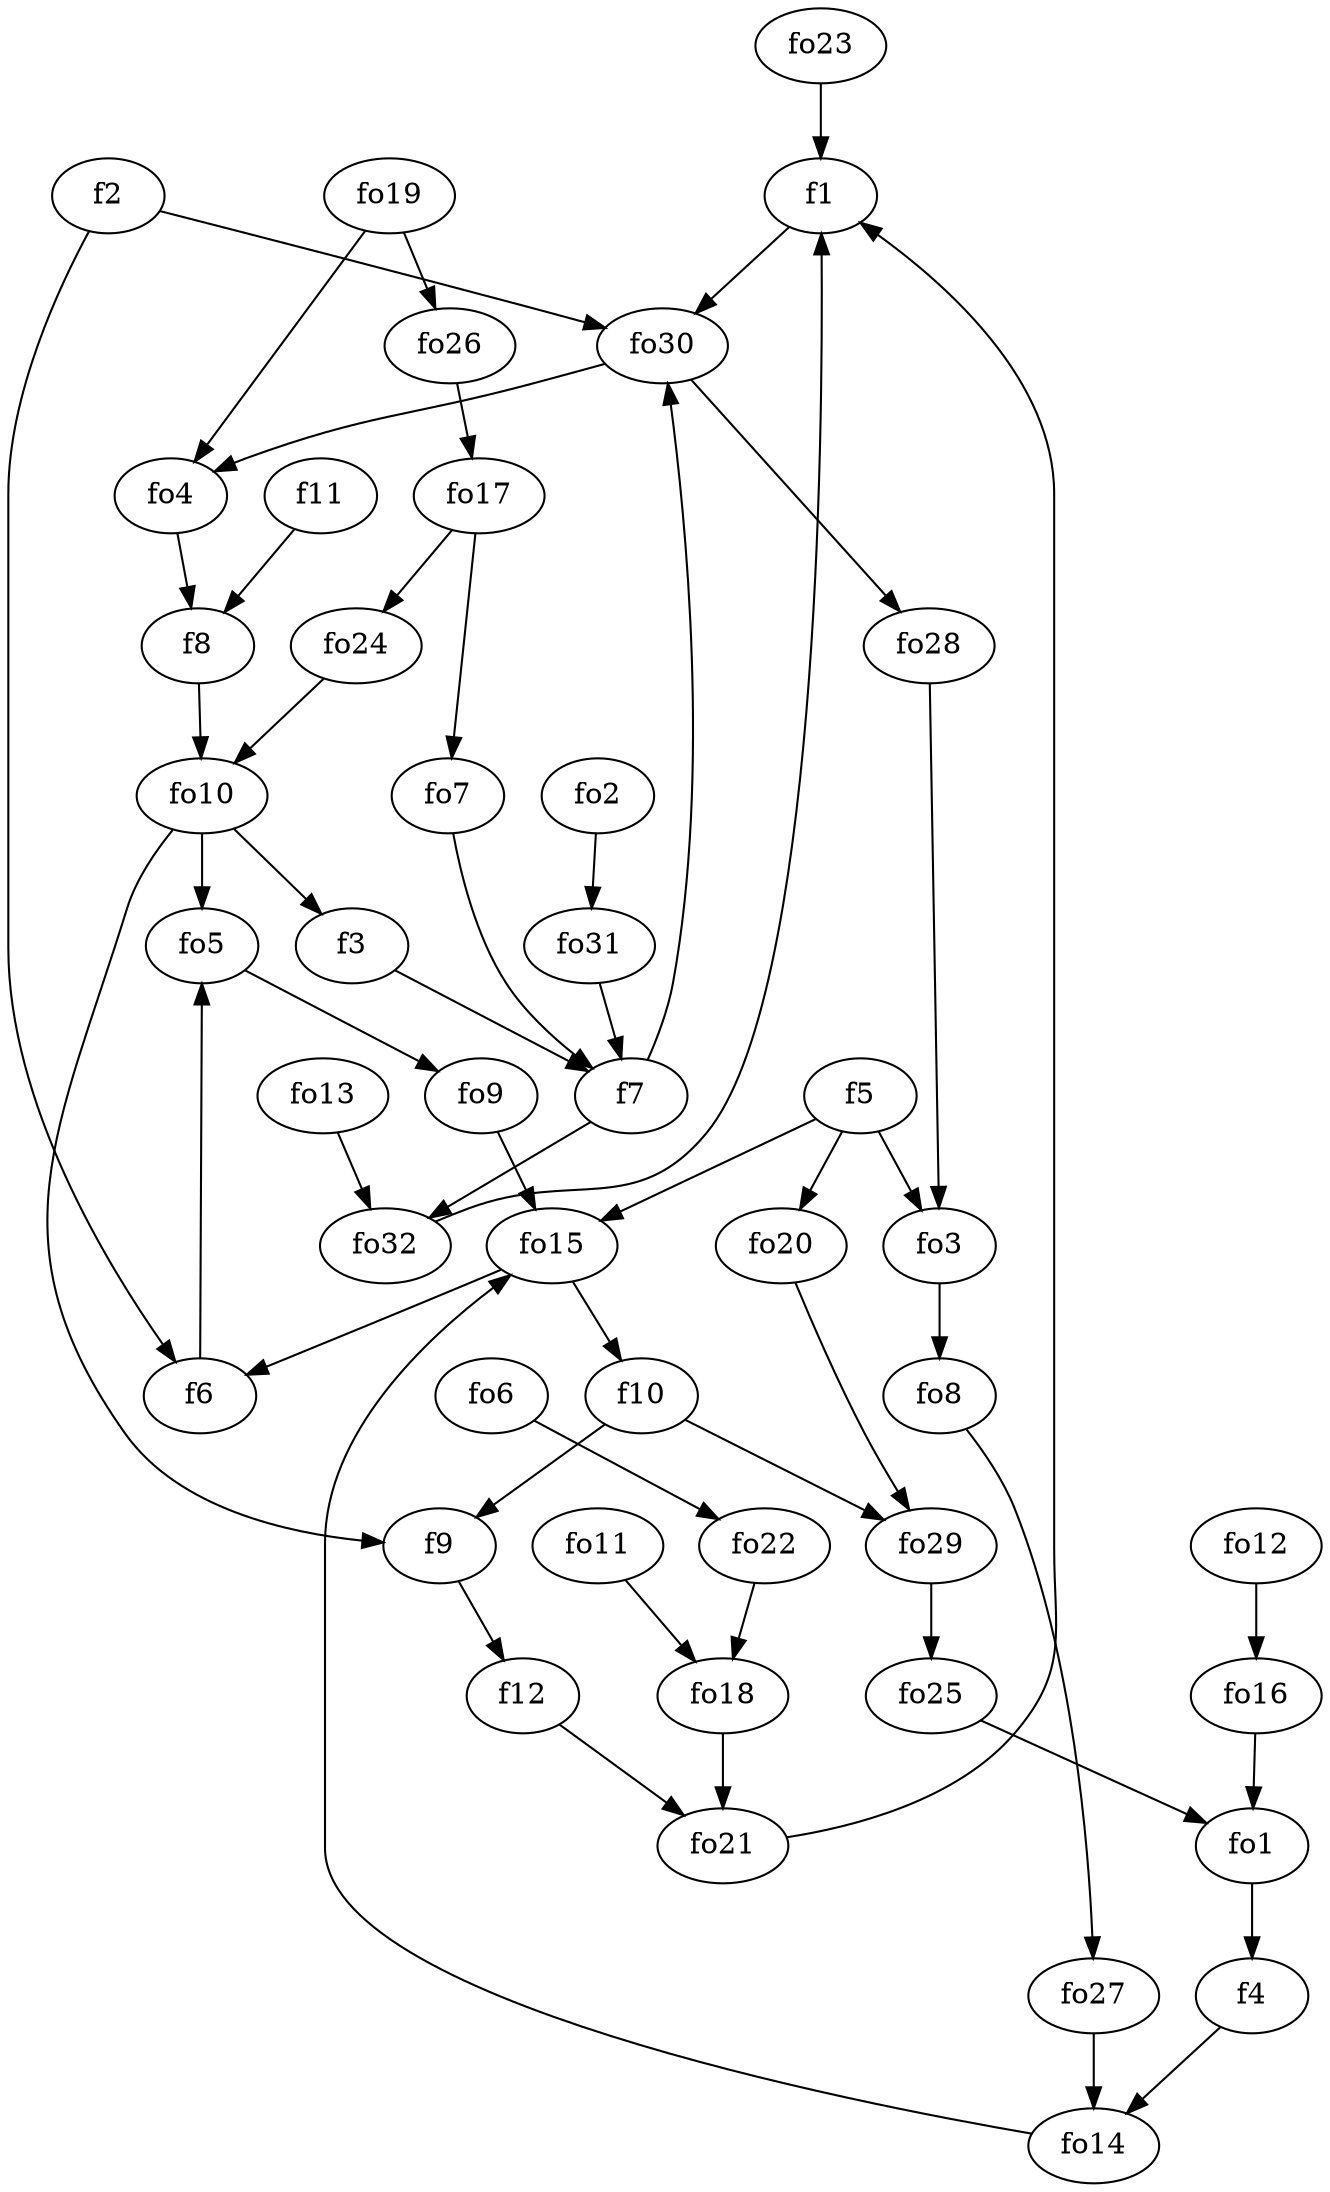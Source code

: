 strict digraph  {
f1;
f2;
f3;
f4;
f5;
f6;
f7;
f8;
f9;
f10;
f11;
f12;
fo1;
fo2;
fo3;
fo4;
fo5;
fo6;
fo7;
fo8;
fo9;
fo10;
fo11;
fo12;
fo13;
fo14;
fo15;
fo16;
fo17;
fo18;
fo19;
fo20;
fo21;
fo22;
fo23;
fo24;
fo25;
fo26;
fo27;
fo28;
fo29;
fo30;
fo31;
fo32;
f1 -> fo30  [weight=2];
f2 -> f6  [weight=2];
f2 -> fo30  [weight=2];
f3 -> f7  [weight=2];
f4 -> fo14  [weight=2];
f5 -> fo3  [weight=2];
f5 -> fo20  [weight=2];
f5 -> fo15  [weight=2];
f6 -> fo5  [weight=2];
f7 -> fo30  [weight=2];
f7 -> fo32  [weight=2];
f8 -> fo10  [weight=2];
f9 -> f12  [weight=2];
f10 -> fo29  [weight=2];
f10 -> f9  [weight=2];
f11 -> f8  [weight=2];
f12 -> fo21  [weight=2];
fo1 -> f4  [weight=2];
fo2 -> fo31  [weight=2];
fo3 -> fo8  [weight=2];
fo4 -> f8  [weight=2];
fo5 -> fo9  [weight=2];
fo6 -> fo22  [weight=2];
fo7 -> f7  [weight=2];
fo8 -> fo27  [weight=2];
fo9 -> fo15  [weight=2];
fo10 -> f9  [weight=2];
fo10 -> f3  [weight=2];
fo10 -> fo5  [weight=2];
fo11 -> fo18  [weight=2];
fo12 -> fo16  [weight=2];
fo13 -> fo32  [weight=2];
fo14 -> fo15  [weight=2];
fo15 -> f6  [weight=2];
fo15 -> f10  [weight=2];
fo16 -> fo1  [weight=2];
fo17 -> fo24  [weight=2];
fo17 -> fo7  [weight=2];
fo18 -> fo21  [weight=2];
fo19 -> fo4  [weight=2];
fo19 -> fo26  [weight=2];
fo20 -> fo29  [weight=2];
fo21 -> f1  [weight=2];
fo22 -> fo18  [weight=2];
fo23 -> f1  [weight=2];
fo24 -> fo10  [weight=2];
fo25 -> fo1  [weight=2];
fo26 -> fo17  [weight=2];
fo27 -> fo14  [weight=2];
fo28 -> fo3  [weight=2];
fo29 -> fo25  [weight=2];
fo30 -> fo4  [weight=2];
fo30 -> fo28  [weight=2];
fo31 -> f7  [weight=2];
fo32 -> f1  [weight=2];
}
